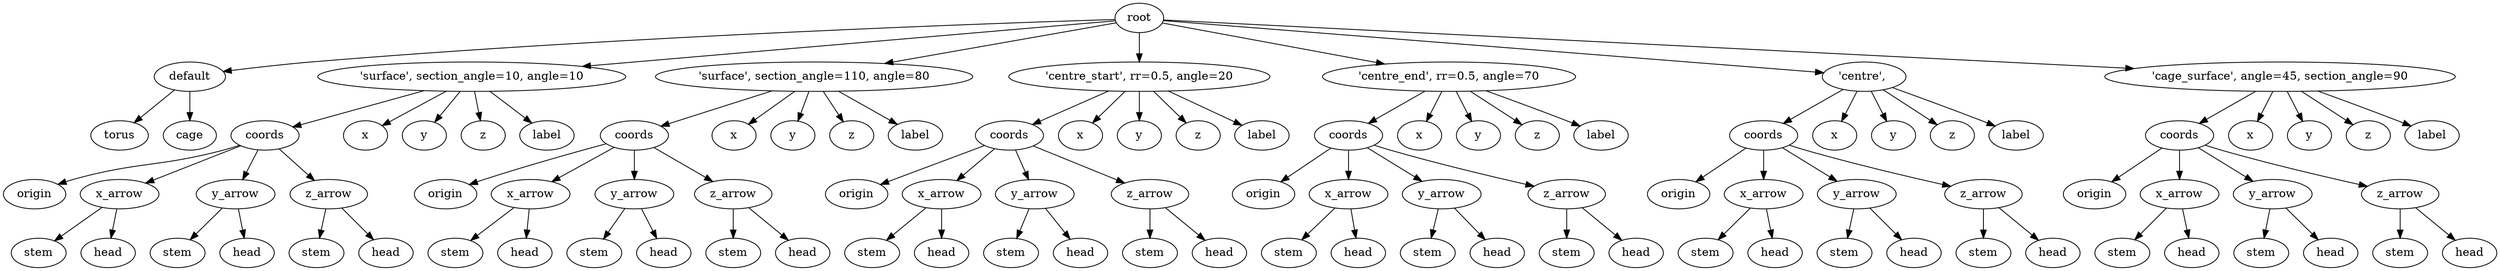 digraph default {
    root_1 [label="root"];
    default_2 [label="default"];
    torus_3 [label="torus"];
    cage_4 [label="cage"];
    5 [label="'surface',\ section_angle=10,\ angle=10"];
    coords_6 [label="coords"];
    origin_7 [label="origin"];
    x_arrow_8 [label="x_arrow"];
    stem_9 [label="stem"];
    head_10 [label="head"];
    y_arrow_11 [label="y_arrow"];
    stem_12 [label="stem"];
    head_13 [label="head"];
    z_arrow_14 [label="z_arrow"];
    stem_15 [label="stem"];
    head_16 [label="head"];
    x_17 [label="x"];
    y_18 [label="y"];
    z_19 [label="z"];
    label_20 [label="label"];
    21 [label="'surface',\ section_angle=110,\ angle=80"];
    coords_22 [label="coords"];
    origin_23 [label="origin"];
    x_arrow_24 [label="x_arrow"];
    stem_25 [label="stem"];
    head_26 [label="head"];
    y_arrow_27 [label="y_arrow"];
    stem_28 [label="stem"];
    head_29 [label="head"];
    z_arrow_30 [label="z_arrow"];
    stem_31 [label="stem"];
    head_32 [label="head"];
    x_33 [label="x"];
    y_34 [label="y"];
    z_35 [label="z"];
    label_36 [label="label"];
    37 [label="'centre_start',\ rr=0\.5,\ angle=20"];
    coords_38 [label="coords"];
    origin_39 [label="origin"];
    x_arrow_40 [label="x_arrow"];
    stem_41 [label="stem"];
    head_42 [label="head"];
    y_arrow_43 [label="y_arrow"];
    stem_44 [label="stem"];
    head_45 [label="head"];
    z_arrow_46 [label="z_arrow"];
    stem_47 [label="stem"];
    head_48 [label="head"];
    x_49 [label="x"];
    y_50 [label="y"];
    z_51 [label="z"];
    label_52 [label="label"];
    53 [label="'centre_end',\ rr=0\.5,\ angle=70"];
    coords_54 [label="coords"];
    origin_55 [label="origin"];
    x_arrow_56 [label="x_arrow"];
    stem_57 [label="stem"];
    head_58 [label="head"];
    y_arrow_59 [label="y_arrow"];
    stem_60 [label="stem"];
    head_61 [label="head"];
    z_arrow_62 [label="z_arrow"];
    stem_63 [label="stem"];
    head_64 [label="head"];
    x_65 [label="x"];
    y_66 [label="y"];
    z_67 [label="z"];
    label_68 [label="label"];
    69 [label="'centre',\ "];
    coords_70 [label="coords"];
    origin_71 [label="origin"];
    x_arrow_72 [label="x_arrow"];
    stem_73 [label="stem"];
    head_74 [label="head"];
    y_arrow_75 [label="y_arrow"];
    stem_76 [label="stem"];
    head_77 [label="head"];
    z_arrow_78 [label="z_arrow"];
    stem_79 [label="stem"];
    head_80 [label="head"];
    x_81 [label="x"];
    y_82 [label="y"];
    z_83 [label="z"];
    label_84 [label="label"];
    85 [label="'cage_surface',\ angle=45,\ section_angle=90"];
    coords_86 [label="coords"];
    origin_87 [label="origin"];
    x_arrow_88 [label="x_arrow"];
    stem_89 [label="stem"];
    head_90 [label="head"];
    y_arrow_91 [label="y_arrow"];
    stem_92 [label="stem"];
    head_93 [label="head"];
    z_arrow_94 [label="z_arrow"];
    stem_95 [label="stem"];
    head_96 [label="head"];
    x_97 [label="x"];
    y_98 [label="y"];
    z_99 [label="z"];
    label_100 [label="label"];
    root_1 -> default_2;
    default_2 -> torus_3;
    default_2 -> cage_4;
    root_1 -> 5;
    5 -> coords_6;
    coords_6 -> origin_7;
    coords_6 -> x_arrow_8;
    x_arrow_8 -> stem_9;
    x_arrow_8 -> head_10;
    coords_6 -> y_arrow_11;
    y_arrow_11 -> stem_12;
    y_arrow_11 -> head_13;
    coords_6 -> z_arrow_14;
    z_arrow_14 -> stem_15;
    z_arrow_14 -> head_16;
    5 -> x_17;
    5 -> y_18;
    5 -> z_19;
    5 -> label_20;
    root_1 -> 21;
    21 -> coords_22;
    coords_22 -> origin_23;
    coords_22 -> x_arrow_24;
    x_arrow_24 -> stem_25;
    x_arrow_24 -> head_26;
    coords_22 -> y_arrow_27;
    y_arrow_27 -> stem_28;
    y_arrow_27 -> head_29;
    coords_22 -> z_arrow_30;
    z_arrow_30 -> stem_31;
    z_arrow_30 -> head_32;
    21 -> x_33;
    21 -> y_34;
    21 -> z_35;
    21 -> label_36;
    root_1 -> 37;
    37 -> coords_38;
    coords_38 -> origin_39;
    coords_38 -> x_arrow_40;
    x_arrow_40 -> stem_41;
    x_arrow_40 -> head_42;
    coords_38 -> y_arrow_43;
    y_arrow_43 -> stem_44;
    y_arrow_43 -> head_45;
    coords_38 -> z_arrow_46;
    z_arrow_46 -> stem_47;
    z_arrow_46 -> head_48;
    37 -> x_49;
    37 -> y_50;
    37 -> z_51;
    37 -> label_52;
    root_1 -> 53;
    53 -> coords_54;
    coords_54 -> origin_55;
    coords_54 -> x_arrow_56;
    x_arrow_56 -> stem_57;
    x_arrow_56 -> head_58;
    coords_54 -> y_arrow_59;
    y_arrow_59 -> stem_60;
    y_arrow_59 -> head_61;
    coords_54 -> z_arrow_62;
    z_arrow_62 -> stem_63;
    z_arrow_62 -> head_64;
    53 -> x_65;
    53 -> y_66;
    53 -> z_67;
    53 -> label_68;
    root_1 -> 69;
    69 -> coords_70;
    coords_70 -> origin_71;
    coords_70 -> x_arrow_72;
    x_arrow_72 -> stem_73;
    x_arrow_72 -> head_74;
    coords_70 -> y_arrow_75;
    y_arrow_75 -> stem_76;
    y_arrow_75 -> head_77;
    coords_70 -> z_arrow_78;
    z_arrow_78 -> stem_79;
    z_arrow_78 -> head_80;
    69 -> x_81;
    69 -> y_82;
    69 -> z_83;
    69 -> label_84;
    root_1 -> 85;
    85 -> coords_86;
    coords_86 -> origin_87;
    coords_86 -> x_arrow_88;
    x_arrow_88 -> stem_89;
    x_arrow_88 -> head_90;
    coords_86 -> y_arrow_91;
    y_arrow_91 -> stem_92;
    y_arrow_91 -> head_93;
    coords_86 -> z_arrow_94;
    z_arrow_94 -> stem_95;
    z_arrow_94 -> head_96;
    85 -> x_97;
    85 -> y_98;
    85 -> z_99;
    85 -> label_100;
}
